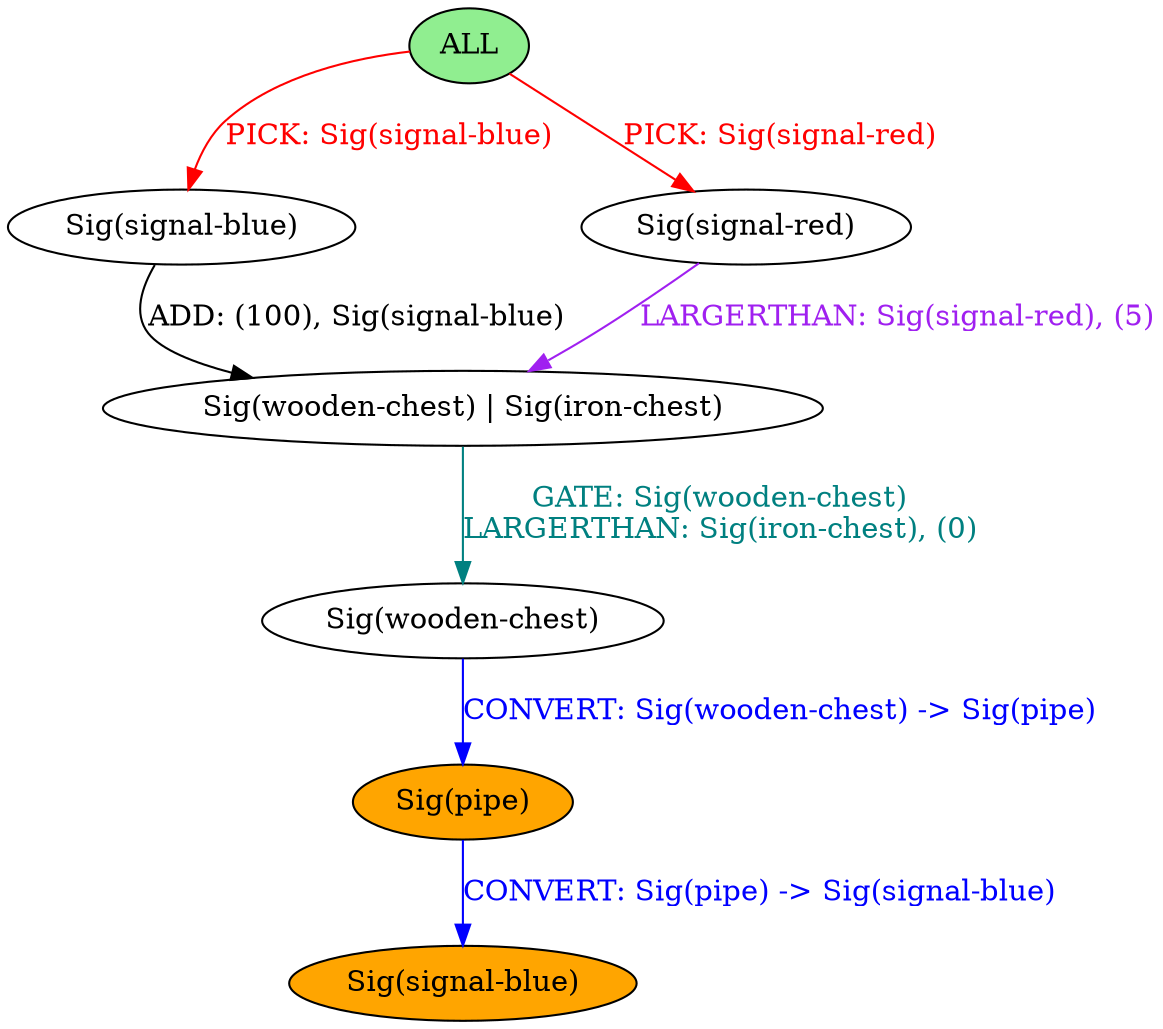 strict digraph {
	nodesep=1
	7	[style=filled fillcolor=white label="Sig(signal-blue)"]
	0	[style=filled fillcolor=lightgreen label="ALL"]
	3	[style=filled fillcolor=white label="Sig(signal-red)"]
	9	[style=filled fillcolor=white label="Sig(wooden-chest)"]
	8	[style=filled fillcolor=white label="Sig(wooden-chest) | Sig(iron-chest)"]
	11	[style=filled fillcolor=orange label="Sig(signal-blue)"]
	10	[style=filled fillcolor=orange label="Sig(pipe)"]
	7 -> 8	[label="ADD: (100), Sig(signal-blue)" color=black fontcolor=black]
	0 -> 3	[label="PICK: Sig(signal-red)" color=red fontcolor=red]
	0 -> 7	[label="PICK: Sig(signal-blue)" color=red fontcolor=red]
	3 -> 8	[label="LARGERTHAN: Sig(signal-red), (5)" color=purple fontcolor=purple]
	9 -> 10	[label="CONVERT: Sig(wooden-chest) -> Sig(pipe)" color=blue fontcolor=blue]
	8 -> 9	[label="GATE: Sig(wooden-chest)
LARGERTHAN: Sig(iron-chest), (0)" color=teal fontcolor=teal]
	10 -> 11	[label="CONVERT: Sig(pipe) -> Sig(signal-blue)" color=blue fontcolor=blue]
}

